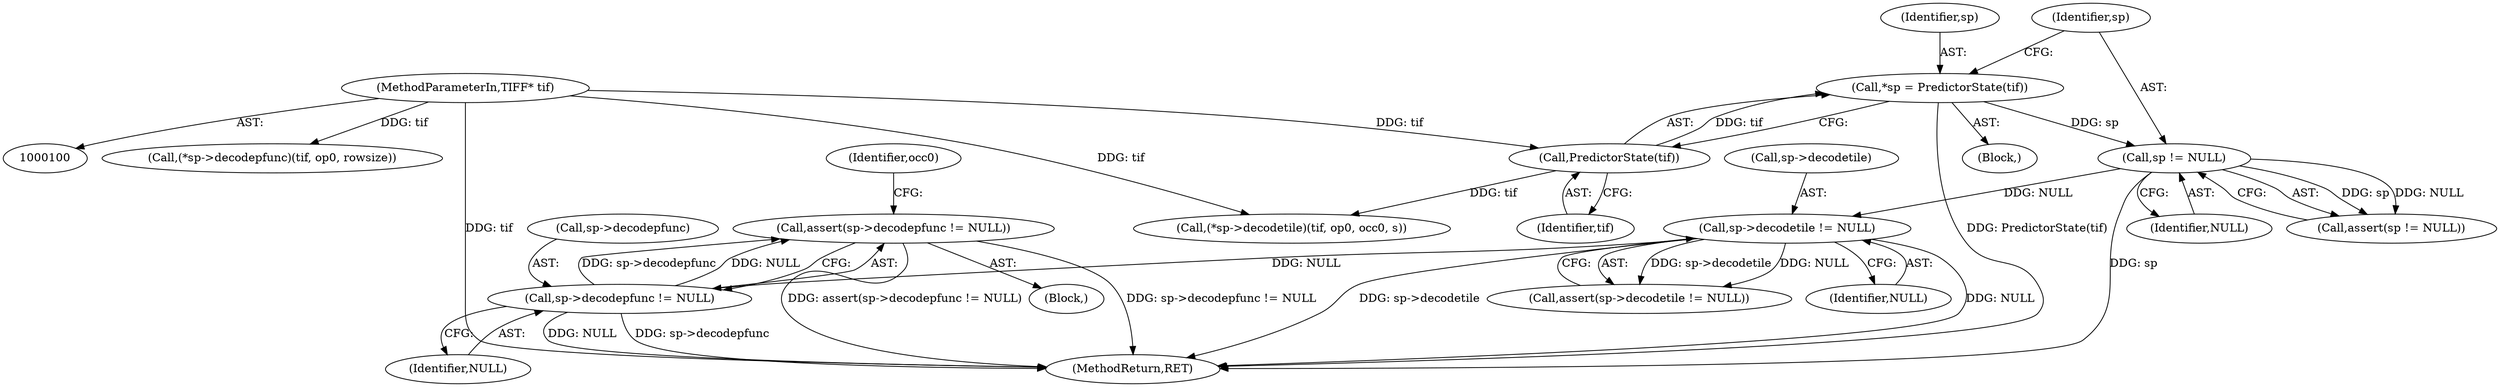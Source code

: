 digraph "0_libtiff_3ca657a8793dd011bf869695d72ad31c779c3cc1_0@API" {
"1000144" [label="(Call,assert(sp->decodepfunc != NULL))"];
"1000145" [label="(Call,sp->decodepfunc != NULL)"];
"1000116" [label="(Call,sp->decodetile != NULL)"];
"1000112" [label="(Call,sp != NULL)"];
"1000107" [label="(Call,*sp = PredictorState(tif))"];
"1000109" [label="(Call,PredictorState(tif))"];
"1000101" [label="(MethodParameterIn,TIFF* tif)"];
"1000145" [label="(Call,sp->decodepfunc != NULL)"];
"1000117" [label="(Call,sp->decodetile)"];
"1000111" [label="(Call,assert(sp != NULL))"];
"1000155" [label="(Call,(*sp->decodepfunc)(tif, op0, rowsize))"];
"1000120" [label="(Identifier,NULL)"];
"1000152" [label="(Identifier,occ0)"];
"1000101" [label="(MethodParameterIn,TIFF* tif)"];
"1000115" [label="(Call,assert(sp->decodetile != NULL))"];
"1000127" [label="(Block,)"];
"1000110" [label="(Identifier,tif)"];
"1000114" [label="(Identifier,NULL)"];
"1000109" [label="(Call,PredictorState(tif))"];
"1000113" [label="(Identifier,sp)"];
"1000122" [label="(Call,(*sp->decodetile)(tif, op0, occ0, s))"];
"1000105" [label="(Block,)"];
"1000170" [label="(MethodReturn,RET)"];
"1000144" [label="(Call,assert(sp->decodepfunc != NULL))"];
"1000149" [label="(Identifier,NULL)"];
"1000112" [label="(Call,sp != NULL)"];
"1000146" [label="(Call,sp->decodepfunc)"];
"1000116" [label="(Call,sp->decodetile != NULL)"];
"1000107" [label="(Call,*sp = PredictorState(tif))"];
"1000108" [label="(Identifier,sp)"];
"1000144" -> "1000127"  [label="AST: "];
"1000144" -> "1000145"  [label="CFG: "];
"1000145" -> "1000144"  [label="AST: "];
"1000152" -> "1000144"  [label="CFG: "];
"1000144" -> "1000170"  [label="DDG: assert(sp->decodepfunc != NULL)"];
"1000144" -> "1000170"  [label="DDG: sp->decodepfunc != NULL"];
"1000145" -> "1000144"  [label="DDG: sp->decodepfunc"];
"1000145" -> "1000144"  [label="DDG: NULL"];
"1000145" -> "1000149"  [label="CFG: "];
"1000146" -> "1000145"  [label="AST: "];
"1000149" -> "1000145"  [label="AST: "];
"1000145" -> "1000170"  [label="DDG: NULL"];
"1000145" -> "1000170"  [label="DDG: sp->decodepfunc"];
"1000116" -> "1000145"  [label="DDG: NULL"];
"1000116" -> "1000115"  [label="AST: "];
"1000116" -> "1000120"  [label="CFG: "];
"1000117" -> "1000116"  [label="AST: "];
"1000120" -> "1000116"  [label="AST: "];
"1000115" -> "1000116"  [label="CFG: "];
"1000116" -> "1000170"  [label="DDG: sp->decodetile"];
"1000116" -> "1000170"  [label="DDG: NULL"];
"1000116" -> "1000115"  [label="DDG: sp->decodetile"];
"1000116" -> "1000115"  [label="DDG: NULL"];
"1000112" -> "1000116"  [label="DDG: NULL"];
"1000112" -> "1000111"  [label="AST: "];
"1000112" -> "1000114"  [label="CFG: "];
"1000113" -> "1000112"  [label="AST: "];
"1000114" -> "1000112"  [label="AST: "];
"1000111" -> "1000112"  [label="CFG: "];
"1000112" -> "1000170"  [label="DDG: sp"];
"1000112" -> "1000111"  [label="DDG: sp"];
"1000112" -> "1000111"  [label="DDG: NULL"];
"1000107" -> "1000112"  [label="DDG: sp"];
"1000107" -> "1000105"  [label="AST: "];
"1000107" -> "1000109"  [label="CFG: "];
"1000108" -> "1000107"  [label="AST: "];
"1000109" -> "1000107"  [label="AST: "];
"1000113" -> "1000107"  [label="CFG: "];
"1000107" -> "1000170"  [label="DDG: PredictorState(tif)"];
"1000109" -> "1000107"  [label="DDG: tif"];
"1000109" -> "1000110"  [label="CFG: "];
"1000110" -> "1000109"  [label="AST: "];
"1000101" -> "1000109"  [label="DDG: tif"];
"1000109" -> "1000122"  [label="DDG: tif"];
"1000101" -> "1000100"  [label="AST: "];
"1000101" -> "1000170"  [label="DDG: tif"];
"1000101" -> "1000122"  [label="DDG: tif"];
"1000101" -> "1000155"  [label="DDG: tif"];
}
